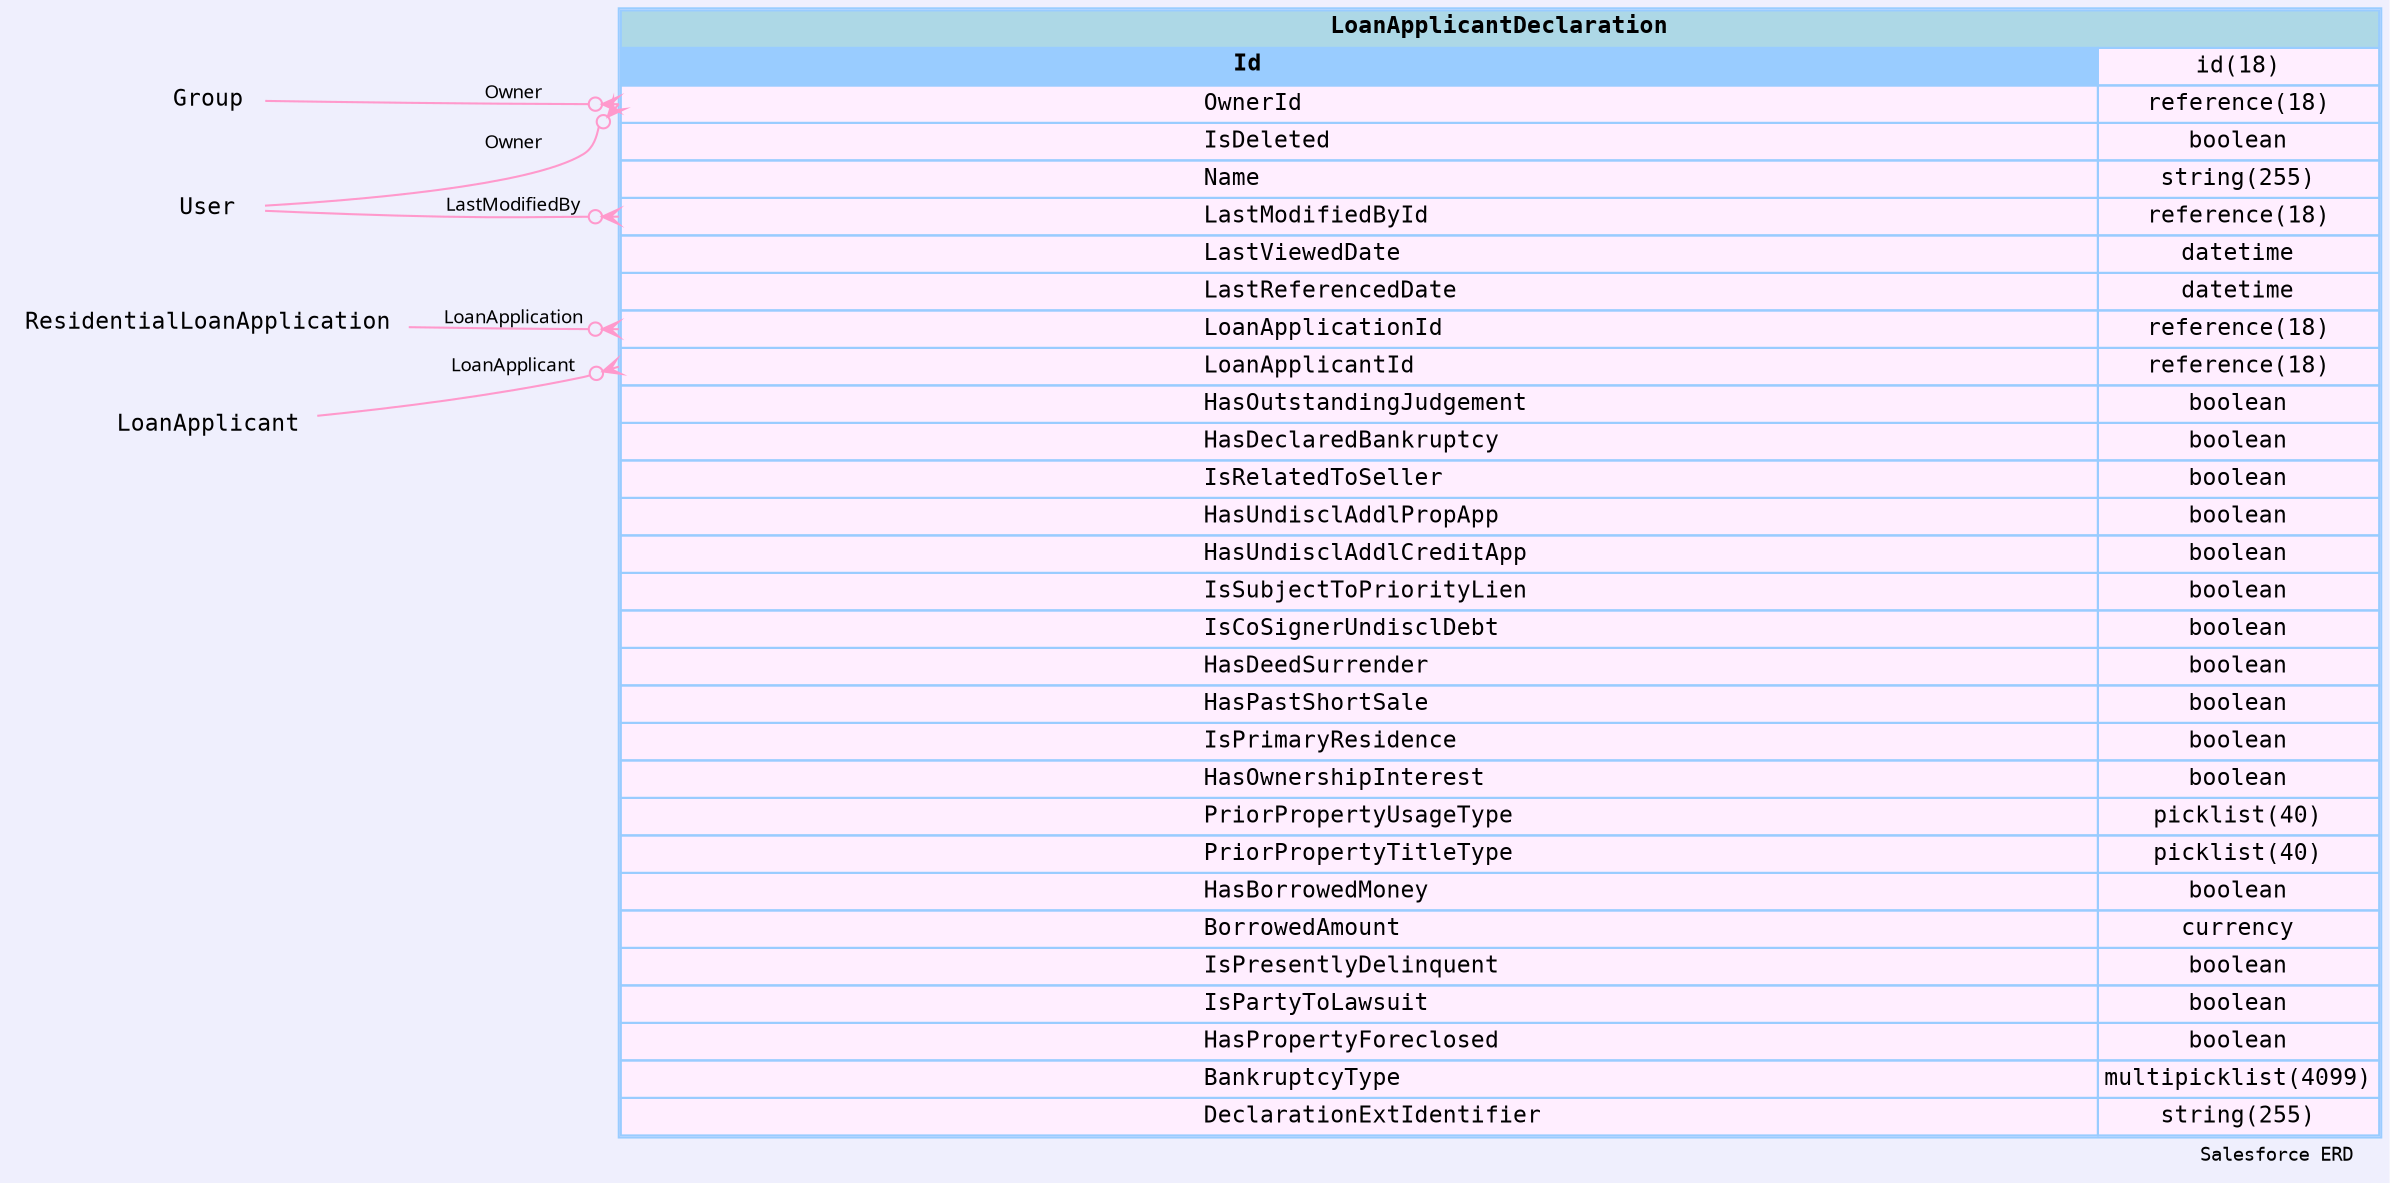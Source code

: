 
        digraph "Salesforce+ ERD" {  
            graph [  
              rankdir="RL"  
              bgcolor="#efeffd"  
              label="Salesforce ERD "  
              labeljust="r"  
              nodesep="0.18"  
              ranksep="0.46"        
              fontname="Courier"  
              fontsize="9"  
            ];  
            node [  
              fontname="Courier"  
              fontsize="11"  
              shape="plaintext"  
              color="#99ccff"  
            ];  
            edge [ arrowsize="0.8"   ];
        
            LoanApplicantDeclaration [shape=none, margin=0, label=<
                <table border="1" cellborder="1" cellspacing="0" bgcolor="#ffeeff" >   
                  <tr><td colspan="3" bgcolor="lightblue"><b>LoanApplicantDeclaration</b></td></tr>
             <tr>
                                        <td  bgcolor="#99ccff" port="Id" align="left">
                                           <b>Id</b>
                                        </td><td>id(18)</td></tr> <tr>
                                         <td port="OwnerId" align="left">
                                         OwnerId
                                       </td><td>reference(18)</td></tr> <tr>
                                         <td port="IsDeleted" align="left">
                                         IsDeleted
                                       </td><td>boolean</td></tr> <tr>
                                         <td port="Name" align="left">
                                         Name
                                       </td><td>string(255)</td></tr> <tr>
                                         <td port="LastModifiedById" align="left">
                                         LastModifiedById
                                       </td><td>reference(18)</td></tr> <tr>
                                         <td port="LastViewedDate" align="left">
                                         LastViewedDate
                                       </td><td>datetime</td></tr> <tr>
                                         <td port="LastReferencedDate" align="left">
                                         LastReferencedDate
                                       </td><td>datetime</td></tr> <tr>
                                         <td port="LoanApplicationId" align="left">
                                         LoanApplicationId
                                       </td><td>reference(18)</td></tr> <tr>
                                         <td port="LoanApplicantId" align="left">
                                         LoanApplicantId
                                       </td><td>reference(18)</td></tr> <tr>
                                         <td port="HasOutstandingJudgement" align="left">
                                         HasOutstandingJudgement
                                       </td><td>boolean</td></tr> <tr>
                                         <td port="HasDeclaredBankruptcy" align="left">
                                         HasDeclaredBankruptcy
                                       </td><td>boolean</td></tr> <tr>
                                         <td port="IsRelatedToSeller" align="left">
                                         IsRelatedToSeller
                                       </td><td>boolean</td></tr> <tr>
                                         <td port="HasUndisclAddlPropApp" align="left">
                                         HasUndisclAddlPropApp
                                       </td><td>boolean</td></tr> <tr>
                                         <td port="HasUndisclAddlCreditApp" align="left">
                                         HasUndisclAddlCreditApp
                                       </td><td>boolean</td></tr> <tr>
                                         <td port="IsSubjectToPriorityLien" align="left">
                                         IsSubjectToPriorityLien
                                       </td><td>boolean</td></tr> <tr>
                                         <td port="IsCoSignerUndisclDebt" align="left">
                                         IsCoSignerUndisclDebt
                                       </td><td>boolean</td></tr> <tr>
                                         <td port="HasDeedSurrender" align="left">
                                         HasDeedSurrender
                                       </td><td>boolean</td></tr> <tr>
                                         <td port="HasPastShortSale" align="left">
                                         HasPastShortSale
                                       </td><td>boolean</td></tr> <tr>
                                         <td port="IsPrimaryResidence" align="left">
                                         IsPrimaryResidence
                                       </td><td>boolean</td></tr> <tr>
                                         <td port="HasOwnershipInterest" align="left">
                                         HasOwnershipInterest
                                       </td><td>boolean</td></tr> <tr>
                                         <td port="PriorPropertyUsageType" align="left">
                                         PriorPropertyUsageType
                                       </td><td>picklist(40)</td></tr> <tr>
                                         <td port="PriorPropertyTitleType" align="left">
                                         PriorPropertyTitleType
                                       </td><td>picklist(40)</td></tr> <tr>
                                         <td port="HasBorrowedMoney" align="left">
                                         HasBorrowedMoney
                                       </td><td>boolean</td></tr> <tr>
                                         <td port="BorrowedAmount" align="left">
                                         BorrowedAmount
                                       </td><td>currency</td></tr> <tr>
                                         <td port="IsPresentlyDelinquent" align="left">
                                         IsPresentlyDelinquent
                                       </td><td>boolean</td></tr> <tr>
                                         <td port="IsPartyToLawsuit" align="left">
                                         IsPartyToLawsuit
                                       </td><td>boolean</td></tr> <tr>
                                         <td port="HasPropertyForeclosed" align="left">
                                         HasPropertyForeclosed
                                       </td><td>boolean</td></tr> <tr>
                                         <td port="BankruptcyType" align="left">
                                         BankruptcyType
                                       </td><td>multipicklist(4099)</td></tr> <tr>
                                         <td port="DeclarationExtIdentifier" align="left">
                                         DeclarationExtIdentifier
                                       </td><td>string(255)</td></tr>            
                </table>
                >
                  URL="#"
                  tooltip=" LoanApplicantDeclaration "
                ];
            
                            "LoanApplicantDeclaration" : "OwnerId": w -> 
                                  "Group" : "Id" 
                                           : e 
                                          [arrowhead=none 
                                           dir=back 
                                           arrowtail=crowodot 
                                           color="#ff99cc"
                                           label="Owner"
                                           fontname="Monaco"
                                           fontsize="9"
                                          ];
                      
                            "LoanApplicantDeclaration" : "OwnerId": w -> 
                                  "User" : "Id" 
                                           : e 
                                          [arrowhead=none 
                                           dir=back 
                                           arrowtail=crowodot 
                                           color="#ff99cc"
                                           label="Owner"
                                           fontname="Monaco"
                                           fontsize="9"
                                          ];
                      
                            "LoanApplicantDeclaration" : "LastModifiedById": w -> 
                                  "User" : "Id" 
                                           : e 
                                          [arrowhead=none 
                                           dir=back 
                                           arrowtail=crowodot 
                                           color="#ff99cc"
                                           label="LastModifiedBy"
                                           fontname="Monaco"
                                           fontsize="9"
                                          ];
                      
                            "LoanApplicantDeclaration" : "LoanApplicationId": w -> 
                                  "ResidentialLoanApplication" : "Id" 
                                           : e 
                                          [arrowhead=none 
                                           dir=back 
                                           arrowtail=crowodot 
                                           color="#ff99cc"
                                           label="LoanApplication"
                                           fontname="Monaco"
                                           fontsize="9"
                                          ];
                      
                            "LoanApplicantDeclaration" : "LoanApplicantId": w -> 
                                  "LoanApplicant" : "Id" 
                                           : e 
                                          [arrowhead=none 
                                           dir=back 
                                           arrowtail=crowodot 
                                           color="#ff99cc"
                                           label="LoanApplicant"
                                           fontname="Monaco"
                                           fontsize="9"
                                          ];
                      }